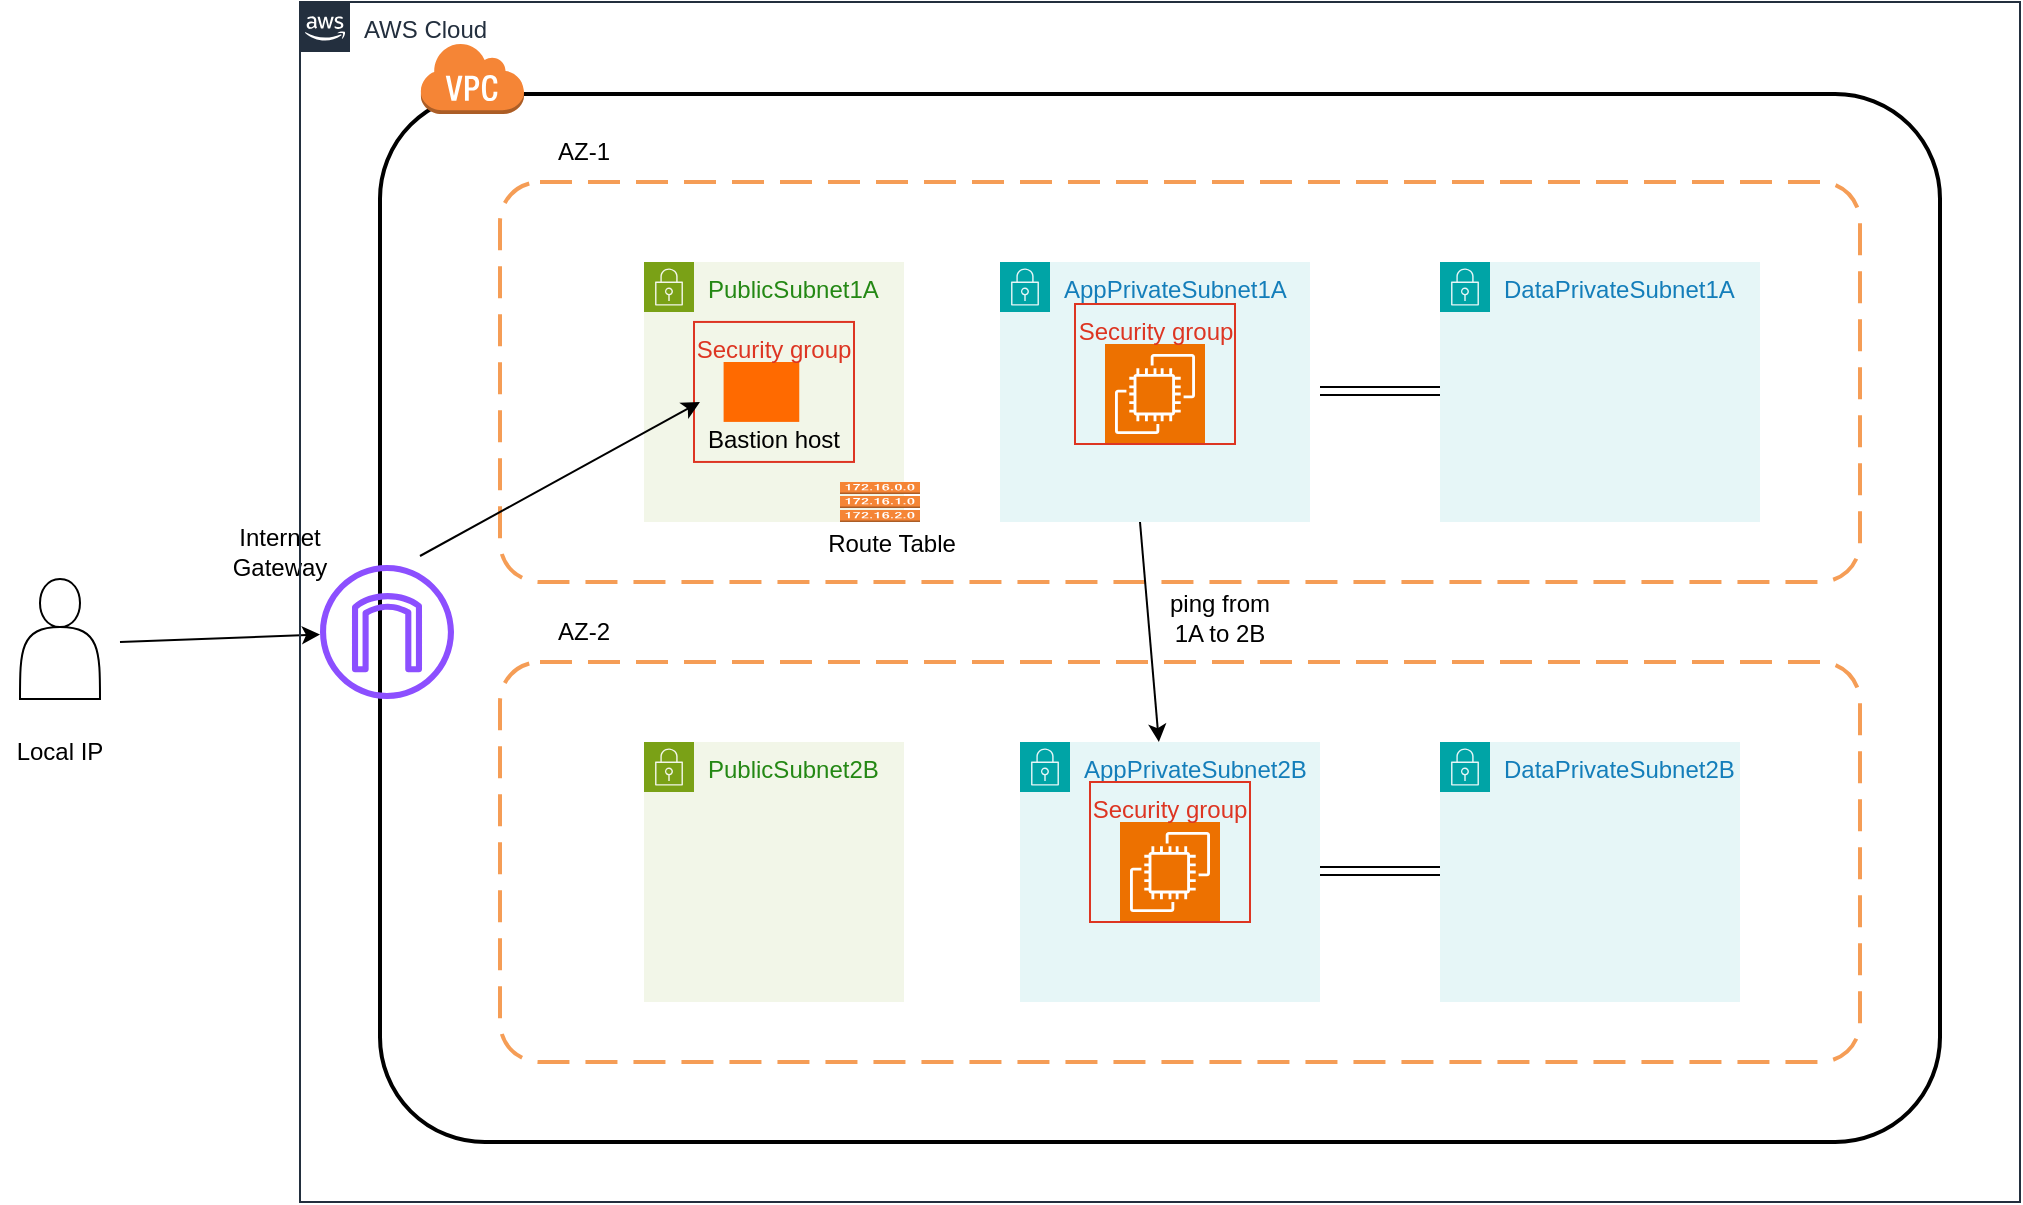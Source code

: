 <mxfile version="27.1.6">
  <diagram name="Page-1" id="qUtHld1DDseX-BlpqWd2">
    <mxGraphModel dx="1386" dy="825" grid="1" gridSize="10" guides="1" tooltips="1" connect="1" arrows="1" fold="1" page="1" pageScale="1" pageWidth="827" pageHeight="1169" math="0" shadow="0">
      <root>
        <mxCell id="0" />
        <mxCell id="1" parent="0" />
        <mxCell id="3cDIzE8Vni4yqQU2_hdb-1" value="" style="rounded=1;arcSize=10;dashed=0;fillColor=none;gradientColor=none;strokeWidth=2;" vertex="1" parent="1">
          <mxGeometry x="260" y="156" width="780" height="524" as="geometry" />
        </mxCell>
        <mxCell id="3cDIzE8Vni4yqQU2_hdb-2" value="" style="dashed=0;html=1;shape=mxgraph.aws3.virtual_private_cloud;fillColor=#F58536;gradientColor=none;dashed=0;" vertex="1" parent="1">
          <mxGeometry x="280" y="130" width="52" height="36" as="geometry" />
        </mxCell>
        <mxCell id="3cDIzE8Vni4yqQU2_hdb-3" value="" style="rounded=1;arcSize=10;dashed=1;strokeColor=#F59D56;fillColor=none;gradientColor=none;dashPattern=8 4;strokeWidth=2;" vertex="1" parent="1">
          <mxGeometry x="320" y="200" width="680" height="200" as="geometry" />
        </mxCell>
        <mxCell id="3cDIzE8Vni4yqQU2_hdb-4" value="" style="rounded=1;arcSize=10;dashed=1;strokeColor=#F59D56;fillColor=none;gradientColor=none;dashPattern=8 4;strokeWidth=2;" vertex="1" parent="1">
          <mxGeometry x="320" y="440" width="680" height="200" as="geometry" />
        </mxCell>
        <mxCell id="3cDIzE8Vni4yqQU2_hdb-5" value="AZ-1" style="text;html=1;align=center;verticalAlign=middle;whiteSpace=wrap;rounded=0;" vertex="1" parent="1">
          <mxGeometry x="332" y="170" width="60" height="30" as="geometry" />
        </mxCell>
        <mxCell id="3cDIzE8Vni4yqQU2_hdb-6" value="AZ-2" style="text;html=1;align=center;verticalAlign=middle;whiteSpace=wrap;rounded=0;" vertex="1" parent="1">
          <mxGeometry x="332" y="410" width="60" height="30" as="geometry" />
        </mxCell>
        <mxCell id="3cDIzE8Vni4yqQU2_hdb-7" value="PublicSubnet1A" style="points=[[0,0],[0.25,0],[0.5,0],[0.75,0],[1,0],[1,0.25],[1,0.5],[1,0.75],[1,1],[0.75,1],[0.5,1],[0.25,1],[0,1],[0,0.75],[0,0.5],[0,0.25]];outlineConnect=0;gradientColor=none;html=1;whiteSpace=wrap;fontSize=12;fontStyle=0;container=1;pointerEvents=0;collapsible=0;recursiveResize=0;shape=mxgraph.aws4.group;grIcon=mxgraph.aws4.group_security_group;grStroke=0;strokeColor=#7AA116;fillColor=#F2F6E8;verticalAlign=top;align=left;spacingLeft=30;fontColor=#248814;dashed=0;" vertex="1" parent="1">
          <mxGeometry x="392" y="240" width="130" height="130" as="geometry" />
        </mxCell>
        <mxCell id="3cDIzE8Vni4yqQU2_hdb-36" value="" style="points=[];aspect=fixed;html=1;align=center;shadow=0;dashed=0;fillColor=#FF6A00;strokeColor=none;shape=mxgraph.alibaba_cloud.bastionhost;" vertex="1" parent="3cDIzE8Vni4yqQU2_hdb-7">
          <mxGeometry x="39.8" y="50" width="37.83" height="29.95" as="geometry" />
        </mxCell>
        <mxCell id="3cDIzE8Vni4yqQU2_hdb-37" value="Security group" style="fillColor=none;strokeColor=#DD3522;verticalAlign=top;fontStyle=0;fontColor=#DD3522;whiteSpace=wrap;html=1;" vertex="1" parent="3cDIzE8Vni4yqQU2_hdb-7">
          <mxGeometry x="25" y="29.97" width="80" height="70" as="geometry" />
        </mxCell>
        <mxCell id="3cDIzE8Vni4yqQU2_hdb-43" value="Bastion host" style="text;html=1;align=center;verticalAlign=middle;whiteSpace=wrap;rounded=0;" vertex="1" parent="3cDIzE8Vni4yqQU2_hdb-7">
          <mxGeometry x="30" y="78.47" width="70" height="21.5" as="geometry" />
        </mxCell>
        <mxCell id="3cDIzE8Vni4yqQU2_hdb-8" value="PublicSubnet2B" style="points=[[0,0],[0.25,0],[0.5,0],[0.75,0],[1,0],[1,0.25],[1,0.5],[1,0.75],[1,1],[0.75,1],[0.5,1],[0.25,1],[0,1],[0,0.75],[0,0.5],[0,0.25]];outlineConnect=0;gradientColor=none;html=1;whiteSpace=wrap;fontSize=12;fontStyle=0;container=1;pointerEvents=0;collapsible=0;recursiveResize=0;shape=mxgraph.aws4.group;grIcon=mxgraph.aws4.group_security_group;grStroke=0;strokeColor=#7AA116;fillColor=#F2F6E8;verticalAlign=top;align=left;spacingLeft=30;fontColor=#248814;dashed=0;" vertex="1" parent="1">
          <mxGeometry x="392" y="480" width="130" height="130" as="geometry" />
        </mxCell>
        <mxCell id="3cDIzE8Vni4yqQU2_hdb-9" value="AppPrivateSubnet1A" style="points=[[0,0],[0.25,0],[0.5,0],[0.75,0],[1,0],[1,0.25],[1,0.5],[1,0.75],[1,1],[0.75,1],[0.5,1],[0.25,1],[0,1],[0,0.75],[0,0.5],[0,0.25]];outlineConnect=0;gradientColor=none;html=1;whiteSpace=wrap;fontSize=12;fontStyle=0;container=1;pointerEvents=0;collapsible=0;recursiveResize=0;shape=mxgraph.aws4.group;grIcon=mxgraph.aws4.group_security_group;grStroke=0;strokeColor=#00A4A6;fillColor=#E6F6F7;verticalAlign=top;align=left;spacingLeft=30;fontColor=#147EBA;dashed=0;" vertex="1" parent="1">
          <mxGeometry x="570" y="240" width="155" height="130" as="geometry" />
        </mxCell>
        <mxCell id="3cDIzE8Vni4yqQU2_hdb-28" value="" style="sketch=0;points=[[0,0,0],[0.25,0,0],[0.5,0,0],[0.75,0,0],[1,0,0],[0,1,0],[0.25,1,0],[0.5,1,0],[0.75,1,0],[1,1,0],[0,0.25,0],[0,0.5,0],[0,0.75,0],[1,0.25,0],[1,0.5,0],[1,0.75,0]];outlineConnect=0;fontColor=#232F3E;fillColor=#ED7100;strokeColor=#ffffff;dashed=0;verticalLabelPosition=bottom;verticalAlign=top;align=center;html=1;fontSize=12;fontStyle=0;aspect=fixed;shape=mxgraph.aws4.resourceIcon;resIcon=mxgraph.aws4.ec2;" vertex="1" parent="3cDIzE8Vni4yqQU2_hdb-9">
          <mxGeometry x="52.5" y="41" width="50" height="50" as="geometry" />
        </mxCell>
        <mxCell id="3cDIzE8Vni4yqQU2_hdb-38" value="Security group" style="fillColor=none;strokeColor=#DD3522;verticalAlign=top;fontStyle=0;fontColor=#DD3522;whiteSpace=wrap;html=1;" vertex="1" parent="3cDIzE8Vni4yqQU2_hdb-9">
          <mxGeometry x="37.5" y="21" width="80" height="70" as="geometry" />
        </mxCell>
        <mxCell id="3cDIzE8Vni4yqQU2_hdb-40" value="" style="endArrow=classic;html=1;rounded=0;" edge="1" parent="3cDIzE8Vni4yqQU2_hdb-9" target="3cDIzE8Vni4yqQU2_hdb-10">
          <mxGeometry width="50" height="50" relative="1" as="geometry">
            <mxPoint x="70" y="130" as="sourcePoint" />
            <mxPoint x="210" y="53" as="targetPoint" />
          </mxGeometry>
        </mxCell>
        <mxCell id="3cDIzE8Vni4yqQU2_hdb-10" value="AppPrivateSubnet2B" style="points=[[0,0],[0.25,0],[0.5,0],[0.75,0],[1,0],[1,0.25],[1,0.5],[1,0.75],[1,1],[0.75,1],[0.5,1],[0.25,1],[0,1],[0,0.75],[0,0.5],[0,0.25]];outlineConnect=0;gradientColor=none;html=1;whiteSpace=wrap;fontSize=12;fontStyle=0;container=1;pointerEvents=0;collapsible=0;recursiveResize=0;shape=mxgraph.aws4.group;grIcon=mxgraph.aws4.group_security_group;grStroke=0;strokeColor=#00A4A6;fillColor=#E6F6F7;verticalAlign=top;align=left;spacingLeft=30;fontColor=#147EBA;dashed=0;" vertex="1" parent="1">
          <mxGeometry x="580" y="480" width="150" height="130" as="geometry" />
        </mxCell>
        <mxCell id="3cDIzE8Vni4yqQU2_hdb-29" value="" style="sketch=0;points=[[0,0,0],[0.25,0,0],[0.5,0,0],[0.75,0,0],[1,0,0],[0,1,0],[0.25,1,0],[0.5,1,0],[0.75,1,0],[1,1,0],[0,0.25,0],[0,0.5,0],[0,0.75,0],[1,0.25,0],[1,0.5,0],[1,0.75,0]];outlineConnect=0;fontColor=#232F3E;fillColor=#ED7100;strokeColor=#ffffff;dashed=0;verticalLabelPosition=bottom;verticalAlign=top;align=center;html=1;fontSize=12;fontStyle=0;aspect=fixed;shape=mxgraph.aws4.resourceIcon;resIcon=mxgraph.aws4.ec2;" vertex="1" parent="3cDIzE8Vni4yqQU2_hdb-10">
          <mxGeometry x="50" y="40" width="50" height="50" as="geometry" />
        </mxCell>
        <mxCell id="3cDIzE8Vni4yqQU2_hdb-39" value="Security group" style="fillColor=none;strokeColor=#DD3522;verticalAlign=top;fontStyle=0;fontColor=#DD3522;whiteSpace=wrap;html=1;" vertex="1" parent="3cDIzE8Vni4yqQU2_hdb-10">
          <mxGeometry x="35" y="20" width="80" height="70" as="geometry" />
        </mxCell>
        <mxCell id="3cDIzE8Vni4yqQU2_hdb-11" value="DataPrivateSubnet2B" style="points=[[0,0],[0.25,0],[0.5,0],[0.75,0],[1,0],[1,0.25],[1,0.5],[1,0.75],[1,1],[0.75,1],[0.5,1],[0.25,1],[0,1],[0,0.75],[0,0.5],[0,0.25]];outlineConnect=0;gradientColor=none;html=1;whiteSpace=wrap;fontSize=12;fontStyle=0;container=1;pointerEvents=0;collapsible=0;recursiveResize=0;shape=mxgraph.aws4.group;grIcon=mxgraph.aws4.group_security_group;grStroke=0;strokeColor=#00A4A6;fillColor=#E6F6F7;verticalAlign=top;align=left;spacingLeft=30;fontColor=#147EBA;dashed=0;" vertex="1" parent="1">
          <mxGeometry x="790" y="480" width="150" height="130" as="geometry" />
        </mxCell>
        <mxCell id="3cDIzE8Vni4yqQU2_hdb-12" value="DataPrivateSubnet1A" style="points=[[0,0],[0.25,0],[0.5,0],[0.75,0],[1,0],[1,0.25],[1,0.5],[1,0.75],[1,1],[0.75,1],[0.5,1],[0.25,1],[0,1],[0,0.75],[0,0.5],[0,0.25]];outlineConnect=0;gradientColor=none;html=1;whiteSpace=wrap;fontSize=12;fontStyle=0;container=1;pointerEvents=0;collapsible=0;recursiveResize=0;shape=mxgraph.aws4.group;grIcon=mxgraph.aws4.group_security_group;grStroke=0;strokeColor=#00A4A6;fillColor=#E6F6F7;verticalAlign=top;align=left;spacingLeft=30;fontColor=#147EBA;dashed=0;" vertex="1" parent="1">
          <mxGeometry x="790" y="240" width="160" height="130" as="geometry" />
        </mxCell>
        <mxCell id="3cDIzE8Vni4yqQU2_hdb-16" value="" style="shape=link;html=1;rounded=0;" edge="1" parent="1">
          <mxGeometry width="100" relative="1" as="geometry">
            <mxPoint x="730" y="304.5" as="sourcePoint" />
            <mxPoint x="790" y="304.5" as="targetPoint" />
          </mxGeometry>
        </mxCell>
        <mxCell id="3cDIzE8Vni4yqQU2_hdb-17" value="" style="shape=link;html=1;rounded=0;" edge="1" parent="1">
          <mxGeometry width="100" relative="1" as="geometry">
            <mxPoint x="730" y="544.5" as="sourcePoint" />
            <mxPoint x="790" y="544.5" as="targetPoint" />
          </mxGeometry>
        </mxCell>
        <mxCell id="3cDIzE8Vni4yqQU2_hdb-18" value="" style="sketch=0;outlineConnect=0;fontColor=#232F3E;gradientColor=none;fillColor=#8C4FFF;strokeColor=none;dashed=0;verticalLabelPosition=bottom;verticalAlign=top;align=center;html=1;fontSize=12;fontStyle=0;aspect=fixed;pointerEvents=1;shape=mxgraph.aws4.internet_gateway;" vertex="1" parent="1">
          <mxGeometry x="230" y="391.5" width="67" height="67" as="geometry" />
        </mxCell>
        <mxCell id="3cDIzE8Vni4yqQU2_hdb-19" value="Internet Gateway" style="text;html=1;align=center;verticalAlign=middle;whiteSpace=wrap;rounded=0;" vertex="1" parent="1">
          <mxGeometry x="180" y="370" width="60" height="30" as="geometry" />
        </mxCell>
        <mxCell id="3cDIzE8Vni4yqQU2_hdb-20" value="" style="shape=actor;whiteSpace=wrap;html=1;" vertex="1" parent="1">
          <mxGeometry x="80" y="398.5" width="40" height="60" as="geometry" />
        </mxCell>
        <mxCell id="3cDIzE8Vni4yqQU2_hdb-21" value="Local IP" style="text;html=1;align=center;verticalAlign=middle;whiteSpace=wrap;rounded=0;" vertex="1" parent="1">
          <mxGeometry x="70" y="470" width="60" height="30" as="geometry" />
        </mxCell>
        <mxCell id="3cDIzE8Vni4yqQU2_hdb-26" value="" style="endArrow=classic;html=1;rounded=0;" edge="1" parent="1" target="3cDIzE8Vni4yqQU2_hdb-18">
          <mxGeometry width="50" height="50" relative="1" as="geometry">
            <mxPoint x="130" y="430" as="sourcePoint" />
            <mxPoint x="190" y="403.5" as="targetPoint" />
          </mxGeometry>
        </mxCell>
        <mxCell id="3cDIzE8Vni4yqQU2_hdb-27" value="" style="endArrow=classic;html=1;rounded=0;entryX=0.147;entryY=0.55;entryDx=0;entryDy=0;entryPerimeter=0;" edge="1" parent="1" target="3cDIzE8Vni4yqQU2_hdb-3">
          <mxGeometry width="50" height="50" relative="1" as="geometry">
            <mxPoint x="280" y="387" as="sourcePoint" />
            <mxPoint x="380" y="383" as="targetPoint" />
          </mxGeometry>
        </mxCell>
        <mxCell id="3cDIzE8Vni4yqQU2_hdb-30" value="" style="outlineConnect=0;dashed=0;verticalLabelPosition=bottom;verticalAlign=top;align=center;html=1;shape=mxgraph.aws3.route_table;fillColor=#F58536;gradientColor=none;" vertex="1" parent="1">
          <mxGeometry x="490" y="350" width="40" height="20" as="geometry" />
        </mxCell>
        <mxCell id="3cDIzE8Vni4yqQU2_hdb-31" value="Route Table" style="text;html=1;align=center;verticalAlign=middle;whiteSpace=wrap;rounded=0;" vertex="1" parent="1">
          <mxGeometry x="481" y="370" width="70" height="21.5" as="geometry" />
        </mxCell>
        <mxCell id="3cDIzE8Vni4yqQU2_hdb-41" value="ping from 1A to 2B" style="text;html=1;align=center;verticalAlign=middle;whiteSpace=wrap;rounded=0;" vertex="1" parent="1">
          <mxGeometry x="650" y="403" width="60" height="30" as="geometry" />
        </mxCell>
        <mxCell id="3cDIzE8Vni4yqQU2_hdb-42" value="AWS Cloud" style="points=[[0,0],[0.25,0],[0.5,0],[0.75,0],[1,0],[1,0.25],[1,0.5],[1,0.75],[1,1],[0.75,1],[0.5,1],[0.25,1],[0,1],[0,0.75],[0,0.5],[0,0.25]];outlineConnect=0;gradientColor=none;html=1;whiteSpace=wrap;fontSize=12;fontStyle=0;container=1;pointerEvents=0;collapsible=0;recursiveResize=0;shape=mxgraph.aws4.group;grIcon=mxgraph.aws4.group_aws_cloud_alt;strokeColor=#232F3E;fillColor=none;verticalAlign=top;align=left;spacingLeft=30;fontColor=#232F3E;dashed=0;" vertex="1" parent="1">
          <mxGeometry x="220" y="110" width="860" height="600" as="geometry" />
        </mxCell>
      </root>
    </mxGraphModel>
  </diagram>
</mxfile>
